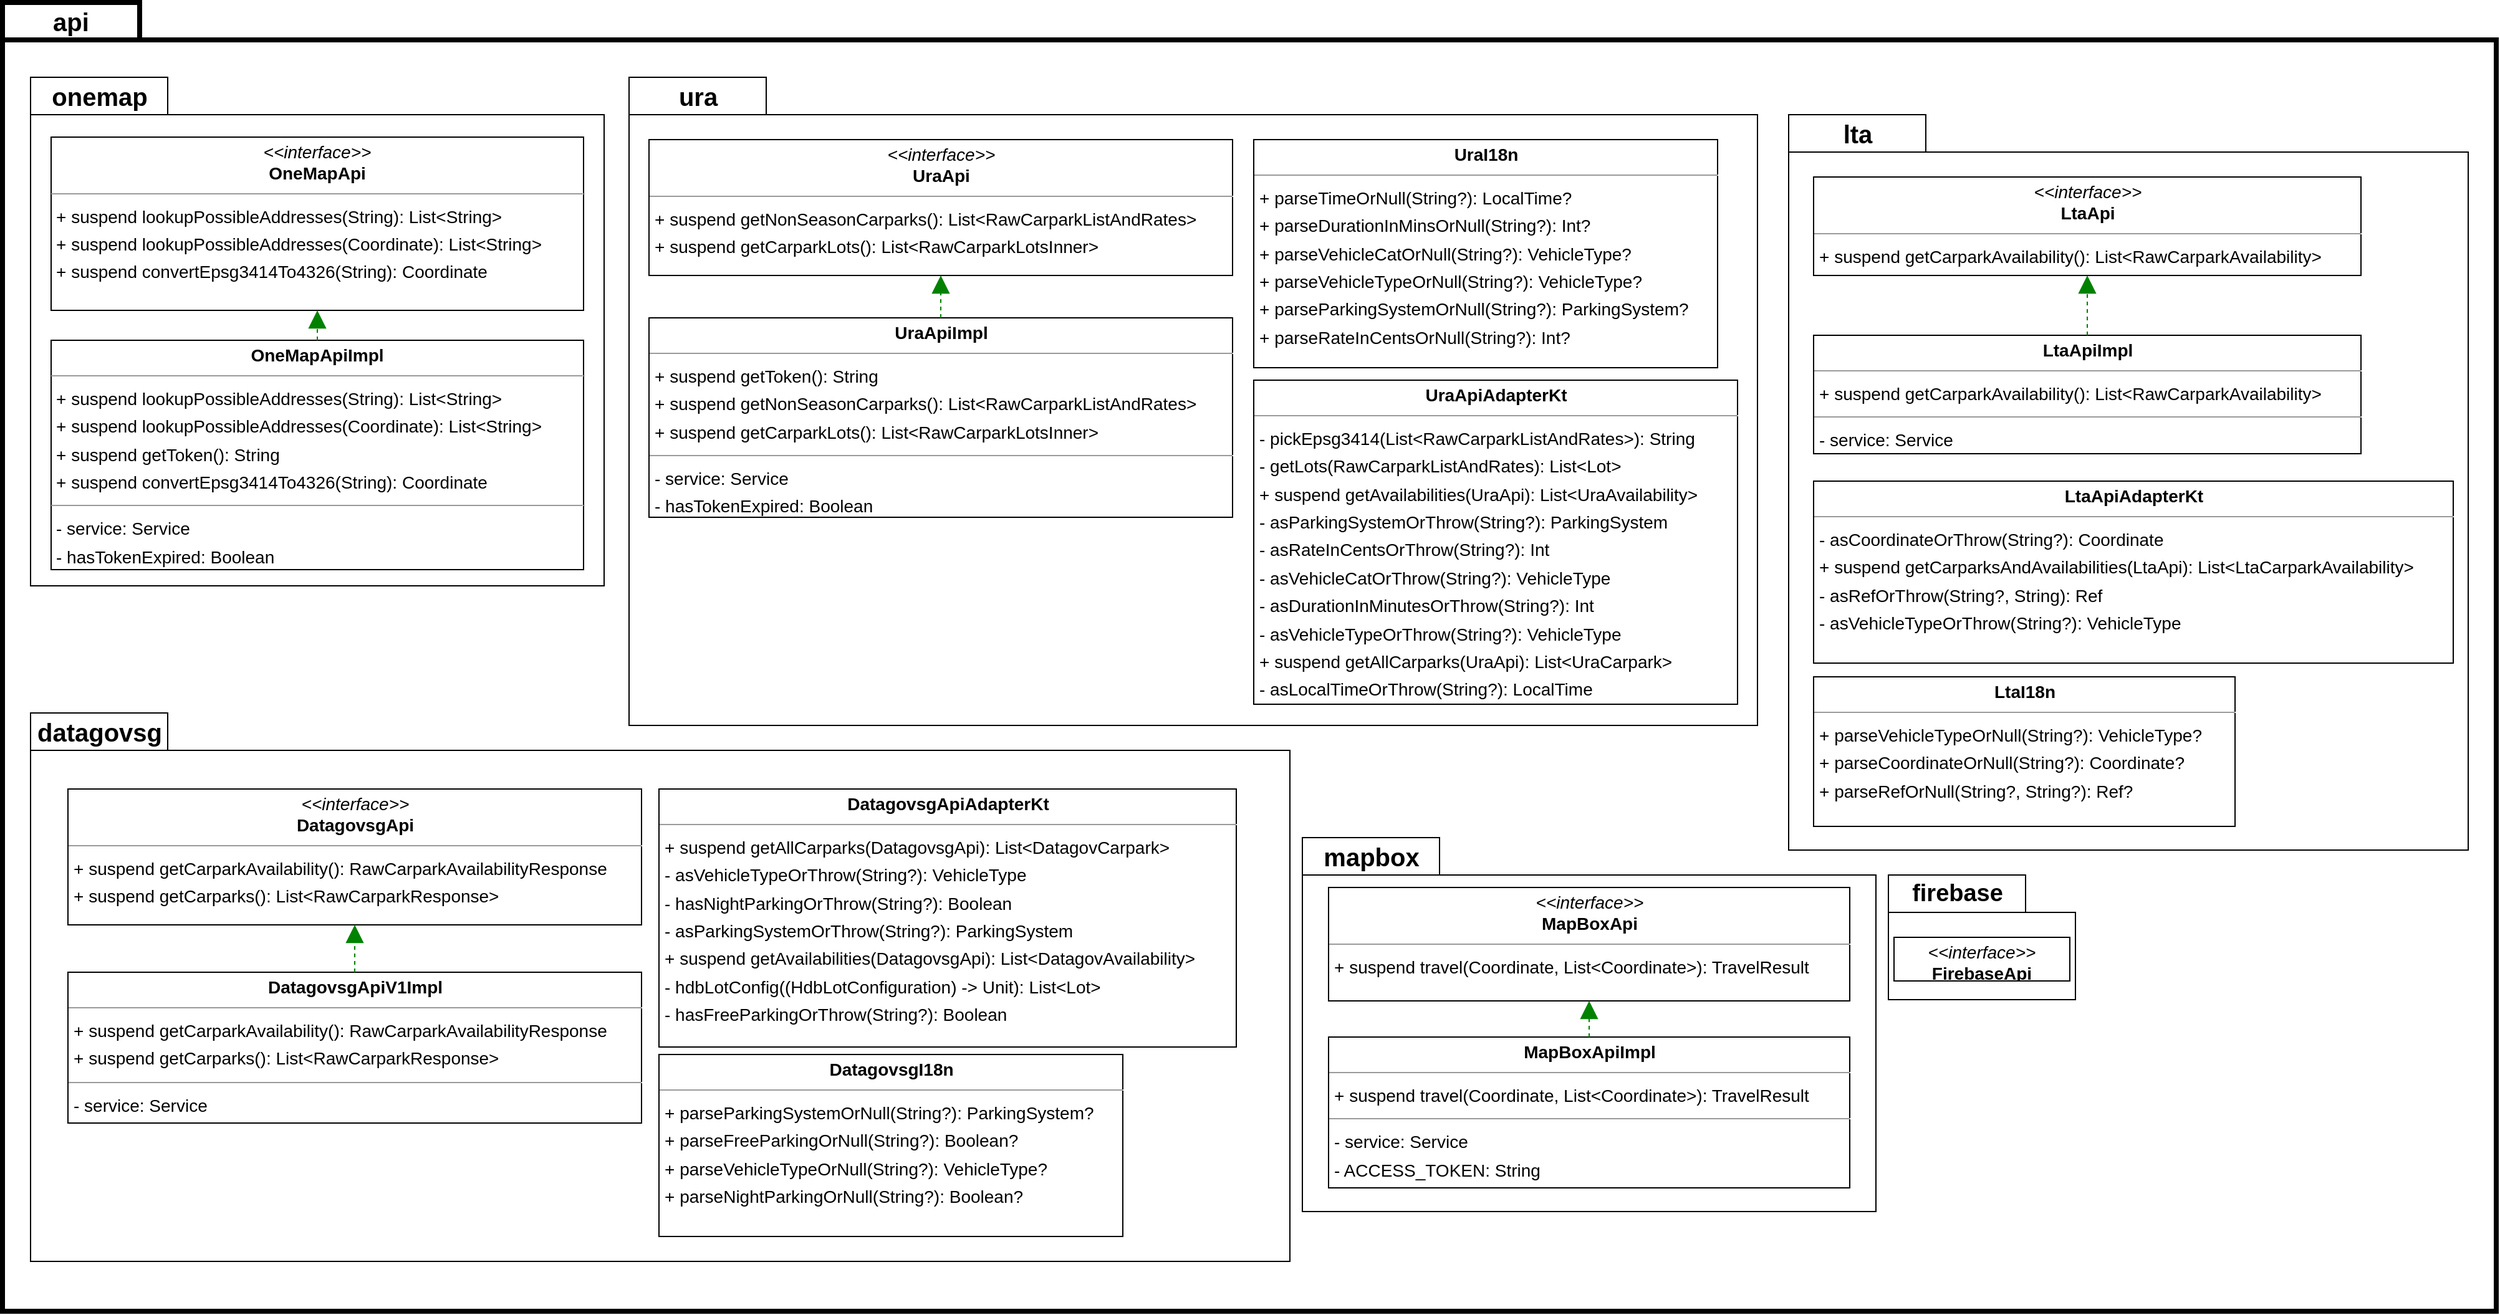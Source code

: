 <mxfile version="22.1.3" type="google">
  <diagram id="R_Dm9LAqpqMH0c88ingn" name="Page-1">
    <mxGraphModel grid="1" page="0" gridSize="10" guides="1" tooltips="1" connect="1" arrows="1" fold="1" pageScale="1" pageWidth="1200" pageHeight="1920" background="none" math="0" shadow="0">
      <root>
        <mxCell id="0" />
        <mxCell id="1" parent="0" />
        <mxCell id="IGamixkjmrFhap-CX6XP-22" value="api" style="shape=folder;fontStyle=1;tabWidth=110;tabHeight=30;tabPosition=left;html=1;boundedLbl=1;labelInHeader=1;container=1;collapsible=0;whiteSpace=wrap;fontSize=20;strokeWidth=4;" vertex="1" parent="1">
          <mxGeometry x="-350" y="-1730" width="2000" height="1050" as="geometry" />
        </mxCell>
        <mxCell id="IGamixkjmrFhap-CX6XP-23" value="" style="html=1;strokeColor=none;resizeWidth=1;resizeHeight=1;fillColor=none;part=1;connectable=0;allowArrows=0;deletable=0;whiteSpace=wrap;" vertex="1" parent="IGamixkjmrFhap-CX6XP-22">
          <mxGeometry width="2000.0" height="735" relative="1" as="geometry">
            <mxPoint y="30" as="offset" />
          </mxGeometry>
        </mxCell>
        <mxCell id="IGamixkjmrFhap-CX6XP-1" value="onemap" style="shape=folder;fontStyle=1;tabWidth=110;tabHeight=30;tabPosition=left;html=1;boundedLbl=1;labelInHeader=1;container=1;collapsible=0;whiteSpace=wrap;strokeWidth=1;fontSize=20;" vertex="1" parent="IGamixkjmrFhap-CX6XP-22">
          <mxGeometry x="22.5" y="60" width="460" height="408" as="geometry" />
        </mxCell>
        <mxCell id="IGamixkjmrFhap-CX6XP-2" value="" style="html=1;strokeColor=none;resizeWidth=1;resizeHeight=1;fillColor=none;part=1;connectable=0;allowArrows=0;deletable=0;whiteSpace=wrap;" vertex="1" parent="IGamixkjmrFhap-CX6XP-1">
          <mxGeometry width="460.0" height="285.6" relative="1" as="geometry">
            <mxPoint y="30" as="offset" />
          </mxGeometry>
        </mxCell>
        <mxCell id="node16" value="&lt;p style=&quot;margin:0px;margin-top:4px;text-align:center;&quot;&gt;&lt;b&gt;OneMapApiImpl&lt;/b&gt;&lt;/p&gt;&lt;hr size=&quot;1&quot;&gt;&lt;p style=&quot;margin:0 0 0 4px;line-height:1.6;&quot;&gt;+ suspend  lookupPossibleAddresses(String): List&amp;lt;String&amp;gt;&lt;br&gt;+ suspend  lookupPossibleAddresses(Coordinate): List&amp;lt;String&amp;gt;&lt;br&gt;+ suspend  getToken(): String&lt;br&gt;+ suspend  convertEpsg3414To4326(String): Coordinate&lt;/p&gt;&lt;hr size=&quot;1&quot;&gt;&lt;p style=&quot;margin:0 0 0 4px;line-height:1.6;&quot;&gt;- service: Service&lt;br&gt;- hasTokenExpired: Boolean&lt;/p&gt;" style="verticalAlign=top;align=left;overflow=fill;fontSize=14;fontFamily=Helvetica;html=1;rounded=0;shadow=0;comic=0;labelBackgroundColor=none;strokeWidth=1;" vertex="1" parent="IGamixkjmrFhap-CX6XP-1">
          <mxGeometry x="16.5" y="211" width="427" height="184" as="geometry" />
        </mxCell>
        <mxCell id="node15" value="&lt;p style=&quot;margin:0px;margin-top:4px;text-align:center;&quot;&gt;&lt;i&gt;&amp;lt;&amp;lt;interface&amp;gt;&amp;gt;&lt;/i&gt;&lt;br/&gt;&lt;b&gt;OneMapApi&lt;/b&gt;&lt;/p&gt;&lt;hr size=&quot;1&quot;/&gt;&lt;p style=&quot;margin:0 0 0 4px;line-height:1.6;&quot;&gt;+ suspend  lookupPossibleAddresses(String): List&amp;lt;String&amp;gt;&lt;br/&gt;+ suspend  lookupPossibleAddresses(Coordinate): List&amp;lt;String&amp;gt;&lt;br/&gt;+ suspend  convertEpsg3414To4326(String): Coordinate&lt;/p&gt;" style="verticalAlign=top;align=left;overflow=fill;fontSize=14;fontFamily=Helvetica;html=1;rounded=0;shadow=0;comic=0;labelBackgroundColor=none;strokeWidth=1;" vertex="1" parent="IGamixkjmrFhap-CX6XP-1">
          <mxGeometry x="16.5" y="48" width="427" height="139" as="geometry" />
        </mxCell>
        <mxCell id="edge4" value="" style="html=1;rounded=1;edgeStyle=orthogonalEdgeStyle;dashed=1;startArrow=none;endArrow=block;endSize=12;strokeColor=#008200;exitX=0.500;exitY=0.000;exitDx=0;exitDy=0;entryX=0.500;entryY=1.000;entryDx=0;entryDy=0;" edge="1" parent="IGamixkjmrFhap-CX6XP-1" source="node16" target="node15">
          <mxGeometry width="50" height="50" relative="1" as="geometry">
            <Array as="points" />
          </mxGeometry>
        </mxCell>
        <mxCell id="IGamixkjmrFhap-CX6XP-3" value="ura" style="shape=folder;fontStyle=1;tabWidth=110;tabHeight=30;tabPosition=left;html=1;boundedLbl=1;labelInHeader=1;container=1;collapsible=0;whiteSpace=wrap;strokeWidth=1;fontSize=20;" vertex="1" parent="IGamixkjmrFhap-CX6XP-22">
          <mxGeometry x="502.5" y="60" width="905" height="520" as="geometry" />
        </mxCell>
        <mxCell id="IGamixkjmrFhap-CX6XP-4" value="" style="html=1;strokeColor=none;resizeWidth=1;resizeHeight=1;fillColor=none;part=1;connectable=0;allowArrows=0;deletable=0;whiteSpace=wrap;" vertex="1" parent="IGamixkjmrFhap-CX6XP-3">
          <mxGeometry width="905" height="364" relative="1" as="geometry">
            <mxPoint y="30" as="offset" />
          </mxGeometry>
        </mxCell>
        <mxCell id="node0" value="&lt;p style=&quot;margin:0px;margin-top:4px;text-align:center;&quot;&gt;&lt;i&gt;&amp;lt;&amp;lt;interface&amp;gt;&amp;gt;&lt;/i&gt;&lt;br/&gt;&lt;b&gt;UraApi&lt;/b&gt;&lt;/p&gt;&lt;hr size=&quot;1&quot;/&gt;&lt;p style=&quot;margin:0 0 0 4px;line-height:1.6;&quot;&gt;+ suspend  getNonSeasonCarparks(): List&amp;lt;RawCarparkListAndRates&amp;gt;&lt;br/&gt;+ suspend  getCarparkLots(): List&amp;lt;RawCarparkLotsInner&amp;gt;&lt;/p&gt;" style="verticalAlign=top;align=left;overflow=fill;fontSize=14;fontFamily=Helvetica;html=1;rounded=0;shadow=0;comic=0;labelBackgroundColor=none;strokeWidth=1;" vertex="1" parent="IGamixkjmrFhap-CX6XP-3">
          <mxGeometry x="16" y="50" width="468" height="109" as="geometry" />
        </mxCell>
        <mxCell id="node2" value="&lt;p style=&quot;margin:0px;margin-top:4px;text-align:center;&quot;&gt;&lt;b&gt;UraApiAdapterKt&lt;/b&gt;&lt;/p&gt;&lt;hr size=&quot;1&quot;/&gt;&lt;p style=&quot;margin:0 0 0 4px;line-height:1.6;&quot;&gt;- pickEpsg3414(List&amp;lt;RawCarparkListAndRates&amp;gt;): String&lt;br/&gt;- getLots(RawCarparkListAndRates): List&amp;lt;Lot&amp;gt;&lt;br/&gt;+ suspend  getAvailabilities(UraApi): List&amp;lt;UraAvailability&amp;gt;&lt;br/&gt;- asParkingSystemOrThrow(String?): ParkingSystem&lt;br/&gt;- asRateInCentsOrThrow(String?): Int&lt;br/&gt;- asVehicleCatOrThrow(String?): VehicleType&lt;br/&gt;- asDurationInMinutesOrThrow(String?): Int&lt;br/&gt;- asVehicleTypeOrThrow(String?): VehicleType&lt;br/&gt;+ suspend  getAllCarparks(UraApi): List&amp;lt;UraCarpark&amp;gt;&lt;br/&gt;- asLocalTimeOrThrow(String?): LocalTime&lt;/p&gt;" style="verticalAlign=top;align=left;overflow=fill;fontSize=14;fontFamily=Helvetica;html=1;rounded=0;shadow=0;comic=0;labelBackgroundColor=none;strokeWidth=1;" vertex="1" parent="IGamixkjmrFhap-CX6XP-3">
          <mxGeometry x="501" y="243" width="388" height="260" as="geometry" />
        </mxCell>
        <mxCell id="node3" value="&lt;p style=&quot;margin:0px;margin-top:4px;text-align:center;&quot;&gt;&lt;b&gt;UraApiImpl&lt;/b&gt;&lt;/p&gt;&lt;hr size=&quot;1&quot;&gt;&lt;p style=&quot;margin:0 0 0 4px;line-height:1.6;&quot;&gt;+ suspend  getToken(): String&lt;br&gt;+ suspend  getNonSeasonCarparks(): List&amp;lt;RawCarparkListAndRates&amp;gt;&lt;br&gt;+ suspend  getCarparkLots(): List&amp;lt;RawCarparkLotsInner&amp;gt;&lt;/p&gt;&lt;hr size=&quot;1&quot;&gt;&lt;p style=&quot;margin:0 0 0 4px;line-height:1.6;&quot;&gt;- service: Service&lt;br&gt;- hasTokenExpired: Boolean&lt;/p&gt;" style="verticalAlign=top;align=left;overflow=fill;fontSize=14;fontFamily=Helvetica;html=1;rounded=0;shadow=0;comic=0;labelBackgroundColor=none;strokeWidth=1;" vertex="1" parent="IGamixkjmrFhap-CX6XP-3">
          <mxGeometry x="16" y="193" width="468" height="160" as="geometry" />
        </mxCell>
        <mxCell id="node1" value="&lt;p style=&quot;margin:0px;margin-top:4px;text-align:center;&quot;&gt;&lt;b&gt;UraI18n&lt;/b&gt;&lt;/p&gt;&lt;hr size=&quot;1&quot;/&gt;&lt;p style=&quot;margin:0 0 0 4px;line-height:1.6;&quot;&gt;+ parseTimeOrNull(String?): LocalTime?&lt;br/&gt;+ parseDurationInMinsOrNull(String?): Int?&lt;br/&gt;+ parseVehicleCatOrNull(String?): VehicleType?&lt;br/&gt;+ parseVehicleTypeOrNull(String?): VehicleType?&lt;br/&gt;+ parseParkingSystemOrNull(String?): ParkingSystem?&lt;br/&gt;+ parseRateInCentsOrNull(String?): Int?&lt;/p&gt;" style="verticalAlign=top;align=left;overflow=fill;fontSize=14;fontFamily=Helvetica;html=1;rounded=0;shadow=0;comic=0;labelBackgroundColor=none;strokeWidth=1;" vertex="1" parent="IGamixkjmrFhap-CX6XP-3">
          <mxGeometry x="501" y="50" width="372" height="183" as="geometry" />
        </mxCell>
        <mxCell id="edge0" value="" style="html=1;rounded=1;edgeStyle=orthogonalEdgeStyle;dashed=1;startArrow=none;endArrow=block;endSize=12;strokeColor=#008200;exitX=0.500;exitY=0.000;exitDx=0;exitDy=0;entryX=0.500;entryY=1.000;entryDx=0;entryDy=0;" edge="1" parent="IGamixkjmrFhap-CX6XP-3" source="node3" target="node0">
          <mxGeometry width="50" height="50" relative="1" as="geometry">
            <Array as="points" />
          </mxGeometry>
        </mxCell>
        <mxCell id="IGamixkjmrFhap-CX6XP-5" value="mapbox" style="shape=folder;fontStyle=1;tabWidth=110;tabHeight=30;tabPosition=left;html=1;boundedLbl=1;labelInHeader=1;container=1;collapsible=0;whiteSpace=wrap;strokeWidth=1;fontSize=20;" vertex="1" parent="IGamixkjmrFhap-CX6XP-22">
          <mxGeometry x="1042.5" y="670" width="460" height="300" as="geometry" />
        </mxCell>
        <mxCell id="IGamixkjmrFhap-CX6XP-6" value="" style="html=1;strokeColor=none;resizeWidth=1;resizeHeight=1;fillColor=none;part=1;connectable=0;allowArrows=0;deletable=0;whiteSpace=wrap;" vertex="1" parent="IGamixkjmrFhap-CX6XP-5">
          <mxGeometry width="460.0" height="210" relative="1" as="geometry">
            <mxPoint y="30" as="offset" />
          </mxGeometry>
        </mxCell>
        <mxCell id="node13" value="&lt;p style=&quot;margin:0px;margin-top:4px;text-align:center;&quot;&gt;&lt;i&gt;&amp;lt;&amp;lt;interface&amp;gt;&amp;gt;&lt;/i&gt;&lt;br/&gt;&lt;b&gt;MapBoxApi&lt;/b&gt;&lt;/p&gt;&lt;hr size=&quot;1&quot;/&gt;&lt;p style=&quot;margin:0 0 0 4px;line-height:1.6;&quot;&gt;+ suspend  travel(Coordinate, List&amp;lt;Coordinate&amp;gt;): TravelResult&lt;/p&gt;" style="verticalAlign=top;align=left;overflow=fill;fontSize=14;fontFamily=Helvetica;html=1;rounded=0;shadow=0;comic=0;labelBackgroundColor=none;strokeWidth=1;" vertex="1" parent="IGamixkjmrFhap-CX6XP-5">
          <mxGeometry x="21" y="40" width="418" height="91" as="geometry" />
        </mxCell>
        <mxCell id="node14" value="&lt;p style=&quot;margin:0px;margin-top:4px;text-align:center;&quot;&gt;&lt;b&gt;MapBoxApiImpl&lt;/b&gt;&lt;/p&gt;&lt;hr size=&quot;1&quot;&gt;&lt;p style=&quot;margin:0 0 0 4px;line-height:1.6;&quot;&gt;+ suspend  travel(Coordinate, List&amp;lt;Coordinate&amp;gt;): TravelResult&lt;/p&gt;&lt;hr size=&quot;1&quot;&gt;&lt;p style=&quot;margin:0 0 0 4px;line-height:1.6;&quot;&gt;- service: Service&lt;br&gt;- ACCESS_TOKEN: String&lt;/p&gt;" style="verticalAlign=top;align=left;overflow=fill;fontSize=14;fontFamily=Helvetica;html=1;rounded=0;shadow=0;comic=0;labelBackgroundColor=none;strokeWidth=1;" vertex="1" parent="IGamixkjmrFhap-CX6XP-5">
          <mxGeometry x="21" y="160" width="418" height="121" as="geometry" />
        </mxCell>
        <mxCell id="edge3" value="" style="html=1;rounded=1;edgeStyle=orthogonalEdgeStyle;dashed=1;startArrow=none;endArrow=block;endSize=12;strokeColor=#008200;exitX=0.500;exitY=0.000;exitDx=0;exitDy=0;entryX=0.500;entryY=1.001;entryDx=0;entryDy=0;" edge="1" parent="IGamixkjmrFhap-CX6XP-5" source="node14" target="node13">
          <mxGeometry width="50" height="50" relative="1" as="geometry">
            <Array as="points" />
          </mxGeometry>
        </mxCell>
        <mxCell id="IGamixkjmrFhap-CX6XP-11" value="datagovsg" style="shape=folder;fontStyle=1;tabWidth=110;tabHeight=30;tabPosition=left;html=1;boundedLbl=1;labelInHeader=1;container=1;collapsible=0;whiteSpace=wrap;strokeWidth=1;fontSize=20;" vertex="1" parent="IGamixkjmrFhap-CX6XP-22">
          <mxGeometry x="22.5" y="570" width="1010" height="440" as="geometry" />
        </mxCell>
        <mxCell id="IGamixkjmrFhap-CX6XP-12" value="" style="html=1;strokeColor=none;resizeWidth=1;resizeHeight=1;fillColor=none;part=1;connectable=0;allowArrows=0;deletable=0;whiteSpace=wrap;" vertex="1" parent="IGamixkjmrFhap-CX6XP-11">
          <mxGeometry width="1010" height="308" relative="1" as="geometry">
            <mxPoint y="30" as="offset" />
          </mxGeometry>
        </mxCell>
        <mxCell id="node4" value="&lt;p style=&quot;margin:0px;margin-top:4px;text-align:center;&quot;&gt;&lt;i&gt;&amp;lt;&amp;lt;interface&amp;gt;&amp;gt;&lt;/i&gt;&lt;br/&gt;&lt;b&gt;DatagovsgApi&lt;/b&gt;&lt;/p&gt;&lt;hr size=&quot;1&quot;/&gt;&lt;p style=&quot;margin:0 0 0 4px;line-height:1.6;&quot;&gt;+ suspend  getCarparkAvailability(): RawCarparkAvailabilityResponse&lt;br/&gt;+ suspend  getCarparks(): List&amp;lt;RawCarparkResponse&amp;gt;&lt;/p&gt;" style="verticalAlign=top;align=left;overflow=fill;fontSize=14;fontFamily=Helvetica;html=1;rounded=0;shadow=0;comic=0;labelBackgroundColor=none;strokeWidth=1;" vertex="1" parent="IGamixkjmrFhap-CX6XP-11">
          <mxGeometry x="30" y="61" width="460" height="109" as="geometry" />
        </mxCell>
        <mxCell id="node7" value="&lt;p style=&quot;margin:0px;margin-top:4px;text-align:center;&quot;&gt;&lt;b&gt;DatagovsgApiV1Impl&lt;/b&gt;&lt;/p&gt;&lt;hr size=&quot;1&quot;&gt;&lt;p style=&quot;margin:0 0 0 4px;line-height:1.6;&quot;&gt;+ suspend  getCarparkAvailability(): RawCarparkAvailabilityResponse&lt;br&gt;+ suspend  getCarparks(): List&amp;lt;RawCarparkResponse&amp;gt;&lt;/p&gt;&lt;hr size=&quot;1&quot;&gt;&lt;p style=&quot;margin:0 0 0 4px;line-height:1.6;&quot;&gt;- service: Service&lt;/p&gt;" style="verticalAlign=top;align=left;overflow=fill;fontSize=14;fontFamily=Helvetica;html=1;rounded=0;shadow=0;comic=0;labelBackgroundColor=none;strokeWidth=1;" vertex="1" parent="IGamixkjmrFhap-CX6XP-11">
          <mxGeometry x="30" y="208" width="460" height="121" as="geometry" />
        </mxCell>
        <mxCell id="node5" value="&lt;p style=&quot;margin:0px;margin-top:4px;text-align:center;&quot;&gt;&lt;b&gt;DatagovsgI18n&lt;/b&gt;&lt;/p&gt;&lt;hr size=&quot;1&quot;/&gt;&lt;p style=&quot;margin:0 0 0 4px;line-height:1.6;&quot;&gt;+ parseParkingSystemOrNull(String?): ParkingSystem?&lt;br/&gt;+ parseFreeParkingOrNull(String?): Boolean?&lt;br/&gt;+ parseVehicleTypeOrNull(String?): VehicleType?&lt;br/&gt;+ parseNightParkingOrNull(String?): Boolean?&lt;/p&gt;" style="verticalAlign=top;align=left;overflow=fill;fontSize=14;fontFamily=Helvetica;html=1;rounded=0;shadow=0;comic=0;labelBackgroundColor=none;strokeWidth=1;" vertex="1" parent="IGamixkjmrFhap-CX6XP-11">
          <mxGeometry x="504" y="274" width="372" height="146" as="geometry" />
        </mxCell>
        <mxCell id="edge1" value="" style="html=1;rounded=1;edgeStyle=orthogonalEdgeStyle;dashed=1;startArrow=none;endArrow=block;endSize=12;strokeColor=#008200;exitX=0.500;exitY=0.000;exitDx=0;exitDy=0;entryX=0.500;entryY=1.000;entryDx=0;entryDy=0;" edge="1" parent="IGamixkjmrFhap-CX6XP-11" source="node7" target="node4">
          <mxGeometry width="50" height="50" relative="1" as="geometry">
            <Array as="points" />
          </mxGeometry>
        </mxCell>
        <mxCell id="node6" value="&lt;p style=&quot;margin:0px;margin-top:4px;text-align:center;&quot;&gt;&lt;b&gt;DatagovsgApiAdapterKt&lt;/b&gt;&lt;/p&gt;&lt;hr size=&quot;1&quot;/&gt;&lt;p style=&quot;margin:0 0 0 4px;line-height:1.6;&quot;&gt;+ suspend  getAllCarparks(DatagovsgApi): List&amp;lt;DatagovCarpark&amp;gt;&lt;br/&gt;- asVehicleTypeOrThrow(String?): VehicleType&lt;br/&gt;- hasNightParkingOrThrow(String?): Boolean&lt;br/&gt;- asParkingSystemOrThrow(String?): ParkingSystem&lt;br/&gt;+ suspend  getAvailabilities(DatagovsgApi): List&amp;lt;DatagovAvailability&amp;gt;&lt;br/&gt;- hdbLotConfig((HdbLotConfiguration) -&amp;gt; Unit): List&amp;lt;Lot&amp;gt;&lt;br/&gt;- hasFreeParkingOrThrow(String?): Boolean&lt;/p&gt;" style="verticalAlign=top;align=left;overflow=fill;fontSize=14;fontFamily=Helvetica;html=1;rounded=0;shadow=0;comic=0;labelBackgroundColor=none;strokeWidth=1;" vertex="1" parent="IGamixkjmrFhap-CX6XP-11">
          <mxGeometry x="504" y="61" width="463" height="207" as="geometry" />
        </mxCell>
        <mxCell id="IGamixkjmrFhap-CX6XP-13" value="lta" style="shape=folder;fontStyle=1;tabWidth=110;tabHeight=30;tabPosition=left;html=1;boundedLbl=1;labelInHeader=1;container=1;collapsible=0;whiteSpace=wrap;strokeWidth=1;fontSize=20;" vertex="1" parent="IGamixkjmrFhap-CX6XP-22">
          <mxGeometry x="1432.5" y="90" width="545" height="590" as="geometry" />
        </mxCell>
        <mxCell id="IGamixkjmrFhap-CX6XP-14" value="l" style="html=1;strokeColor=none;resizeWidth=1;resizeHeight=1;fillColor=none;part=1;connectable=0;allowArrows=0;deletable=0;whiteSpace=wrap;" vertex="1" parent="IGamixkjmrFhap-CX6XP-13">
          <mxGeometry width="545" height="413" relative="1" as="geometry">
            <mxPoint y="30" as="offset" />
          </mxGeometry>
        </mxCell>
        <mxCell id="node9" value="&lt;p style=&quot;margin:0px;margin-top:4px;text-align:center;&quot;&gt;&lt;i&gt;&amp;lt;&amp;lt;interface&amp;gt;&amp;gt;&lt;/i&gt;&lt;br/&gt;&lt;b&gt;LtaApi&lt;/b&gt;&lt;/p&gt;&lt;hr size=&quot;1&quot;/&gt;&lt;p style=&quot;margin:0 0 0 4px;line-height:1.6;&quot;&gt;+ suspend  getCarparkAvailability(): List&amp;lt;RawCarparkAvailability&amp;gt;&lt;/p&gt;" style="verticalAlign=top;align=left;overflow=fill;fontSize=14;fontFamily=Helvetica;html=1;rounded=0;shadow=0;comic=0;labelBackgroundColor=none;strokeWidth=1;" vertex="1" parent="IGamixkjmrFhap-CX6XP-13">
          <mxGeometry x="20" y="50" width="439" height="79" as="geometry" />
        </mxCell>
        <mxCell id="node11" value="&lt;p style=&quot;margin:0px;margin-top:4px;text-align:center;&quot;&gt;&lt;b&gt;LtaApiAdapterKt&lt;/b&gt;&lt;/p&gt;&lt;hr size=&quot;1&quot;/&gt;&lt;p style=&quot;margin:0 0 0 4px;line-height:1.6;&quot;&gt;- asCoordinateOrThrow(String?): Coordinate&lt;br/&gt;+ suspend  getCarparksAndAvailabilities(LtaApi): List&amp;lt;LtaCarparkAvailability&amp;gt;&lt;br/&gt;- asRefOrThrow(String?, String): Ref&lt;br/&gt;- asVehicleTypeOrThrow(String?): VehicleType&lt;/p&gt;" style="verticalAlign=top;align=left;overflow=fill;fontSize=14;fontFamily=Helvetica;html=1;rounded=0;shadow=0;comic=0;labelBackgroundColor=none;strokeWidth=1;" vertex="1" parent="IGamixkjmrFhap-CX6XP-13">
          <mxGeometry x="20" y="294" width="513" height="146" as="geometry" />
        </mxCell>
        <mxCell id="node12" value="&lt;p style=&quot;margin:0px;margin-top:4px;text-align:center;&quot;&gt;&lt;b&gt;LtaApiImpl&lt;/b&gt;&lt;/p&gt;&lt;hr size=&quot;1&quot;&gt;&lt;p style=&quot;margin:0 0 0 4px;line-height:1.6;&quot;&gt;+ suspend  getCarparkAvailability(): List&amp;lt;RawCarparkAvailability&amp;gt;&lt;/p&gt;&lt;hr size=&quot;1&quot;&gt;&lt;p style=&quot;margin:0 0 0 4px;line-height:1.6;&quot;&gt;- service: Service&lt;/p&gt;" style="verticalAlign=top;align=left;overflow=fill;fontSize=14;fontFamily=Helvetica;html=1;rounded=0;shadow=0;comic=0;labelBackgroundColor=none;strokeWidth=1;" vertex="1" parent="IGamixkjmrFhap-CX6XP-13">
          <mxGeometry x="20" y="177" width="439" height="95" as="geometry" />
        </mxCell>
        <mxCell id="node10" value="&lt;p style=&quot;margin:0px;margin-top:4px;text-align:center;&quot;&gt;&lt;b&gt;LtaI18n&lt;/b&gt;&lt;/p&gt;&lt;hr size=&quot;1&quot;/&gt;&lt;p style=&quot;margin:0 0 0 4px;line-height:1.6;&quot;&gt;+ parseVehicleTypeOrNull(String?): VehicleType?&lt;br/&gt;+ parseCoordinateOrNull(String?): Coordinate?&lt;br/&gt;+ parseRefOrNull(String?, String?): Ref?&lt;/p&gt;" style="verticalAlign=top;align=left;overflow=fill;fontSize=14;fontFamily=Helvetica;html=1;rounded=0;shadow=0;comic=0;labelBackgroundColor=none;strokeWidth=1;" vertex="1" parent="IGamixkjmrFhap-CX6XP-13">
          <mxGeometry x="20" y="451" width="338" height="120" as="geometry" />
        </mxCell>
        <mxCell id="edge2" value="" style="html=1;rounded=1;edgeStyle=orthogonalEdgeStyle;dashed=1;startArrow=none;endArrow=block;endSize=12;strokeColor=#008200;exitX=0.500;exitY=0.000;exitDx=0;exitDy=0;entryX=0.500;entryY=1.000;entryDx=0;entryDy=0;" edge="1" parent="IGamixkjmrFhap-CX6XP-13" source="node12" target="node9">
          <mxGeometry width="50" height="50" relative="1" as="geometry">
            <Array as="points" />
          </mxGeometry>
        </mxCell>
        <mxCell id="IGamixkjmrFhap-CX6XP-17" value="firebase" style="shape=folder;fontStyle=1;tabWidth=110;tabHeight=30;tabPosition=left;html=1;boundedLbl=1;labelInHeader=1;container=1;collapsible=0;whiteSpace=wrap;fontSize=19;" vertex="1" parent="IGamixkjmrFhap-CX6XP-22">
          <mxGeometry x="1512.5" y="700" width="150" height="100" as="geometry" />
        </mxCell>
        <mxCell id="IGamixkjmrFhap-CX6XP-18" value="" style="html=1;strokeColor=none;resizeWidth=1;resizeHeight=1;fillColor=none;part=1;connectable=0;allowArrows=0;deletable=0;whiteSpace=wrap;fontSize=20;strokeWidth=1;" vertex="1" parent="IGamixkjmrFhap-CX6XP-17">
          <mxGeometry width="150" height="70" relative="1" as="geometry">
            <mxPoint y="30" as="offset" />
          </mxGeometry>
        </mxCell>
        <mxCell id="node8" value="&lt;p style=&quot;margin:0px;margin-top:4px;text-align:center;&quot;&gt;&lt;i&gt;&amp;lt;&amp;lt;interface&amp;gt;&amp;gt;&lt;/i&gt;&lt;br/&gt;&lt;b&gt;FirebaseApi&lt;/b&gt;&lt;/p&gt;&lt;hr size=&quot;1&quot;/&gt;" style="verticalAlign=top;align=left;overflow=fill;fontSize=14;fontFamily=Helvetica;html=1;rounded=0;shadow=0;comic=0;labelBackgroundColor=none;strokeWidth=1;" vertex="1" parent="IGamixkjmrFhap-CX6XP-17">
          <mxGeometry x="4.5" y="50" width="141" height="35" as="geometry" />
        </mxCell>
      </root>
    </mxGraphModel>
  </diagram>
</mxfile>
